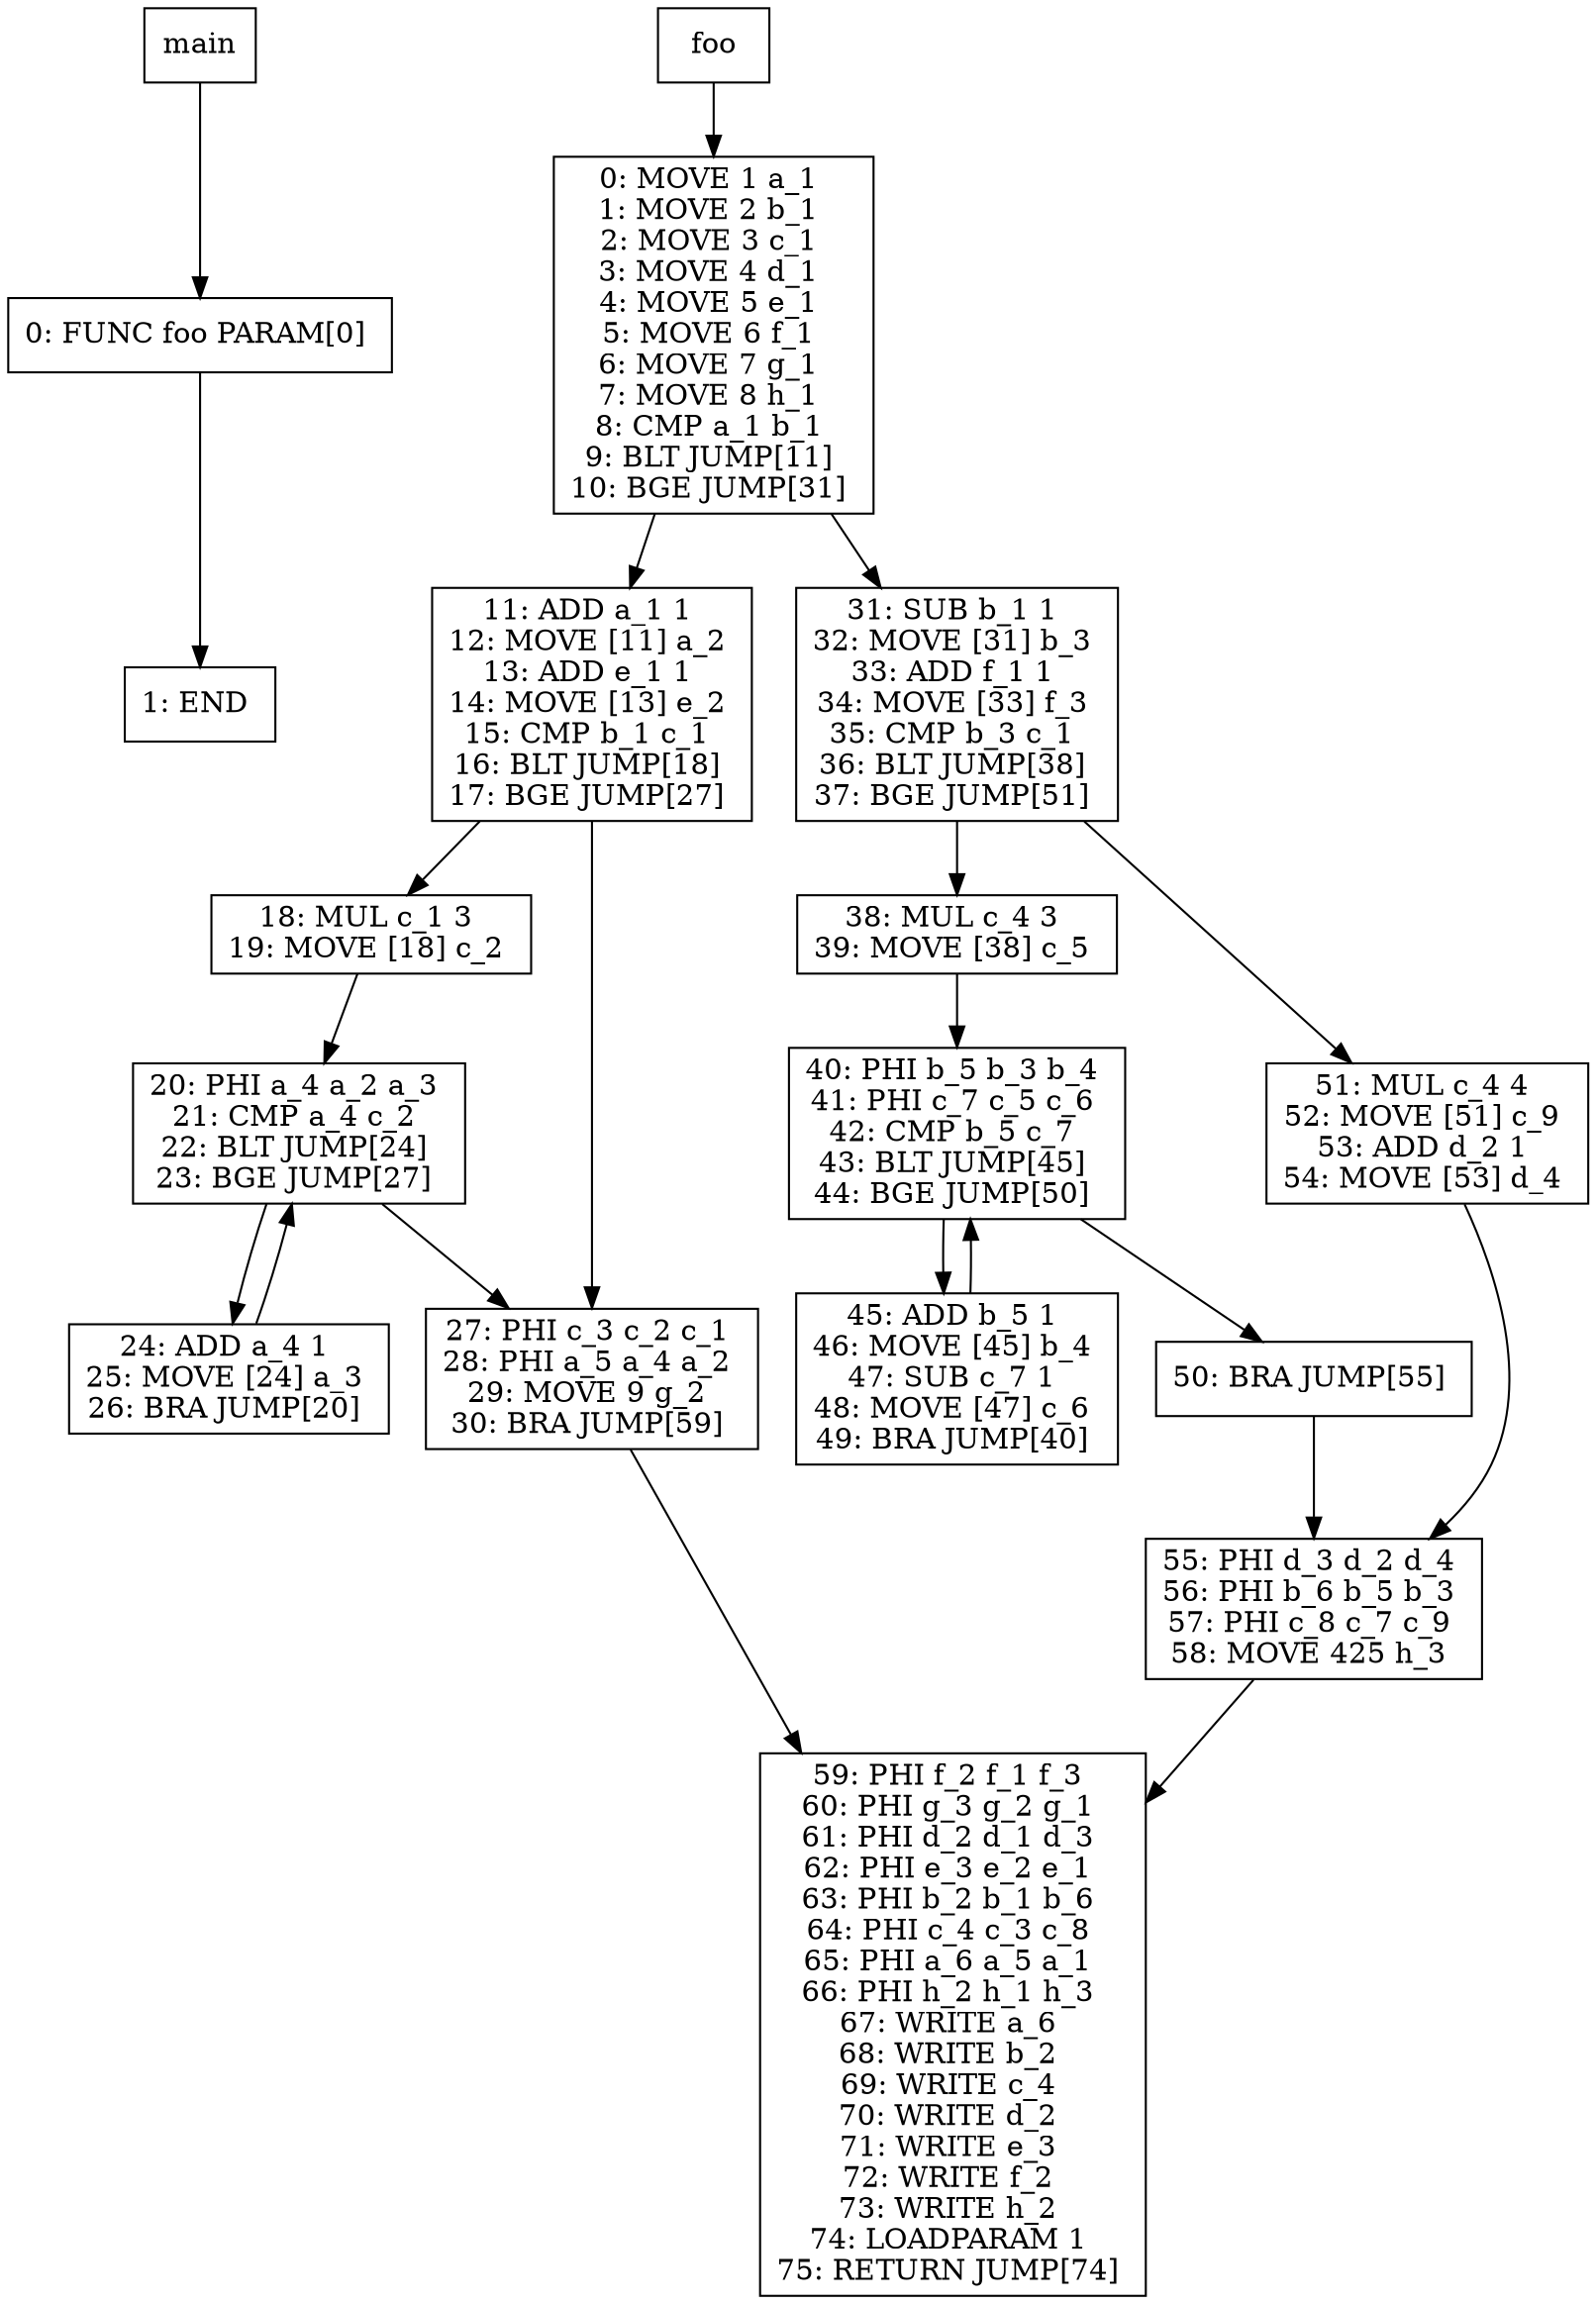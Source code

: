 digraph test013 {
node [shape=box]
1[label="main"]
1 -> 42
42[label="0: FUNC foo PARAM[0] 
"]
42 -> 43
43[label="1: END 
"]
2[label="foo"]
2 -> 4
4[label="0: MOVE 1 a_1 
1: MOVE 2 b_1 
2: MOVE 3 c_1 
3: MOVE 4 d_1 
4: MOVE 5 e_1 
5: MOVE 6 f_1 
6: MOVE 7 g_1 
7: MOVE 8 h_1 
8: CMP a_1 b_1 
9: BLT JUMP[11] 
10: BGE JUMP[31] 
"]
4 -> 14
14[label="11: ADD a_1 1 
12: MOVE [11] a_2 
13: ADD e_1 1 
14: MOVE [13] e_2 
15: CMP b_1 c_1 
16: BLT JUMP[18] 
17: BGE JUMP[27] 
"]
14 -> 18
18[label="18: MUL c_1 3 
19: MOVE [18] c_2 
"]
18 -> 19
19[label="20: PHI a_4 a_2 a_3 
21: CMP a_4 c_2 
22: BLT JUMP[24] 
23: BGE JUMP[27] 
"]
19 -> 21
21[label="24: ADD a_4 1 
25: MOVE [24] a_3 
26: BRA JUMP[20] 
"]
21 -> 19
19 -> 17
17[label="27: PHI c_3 c_2 c_1 
28: PHI a_5 a_4 a_2 
29: MOVE 9 g_2 
30: BRA JUMP[59] 
"]
17 -> 13
13[label="59: PHI f_2 f_1 f_3 
60: PHI g_3 g_2 g_1 
61: PHI d_2 d_1 d_3 
62: PHI e_3 e_2 e_1 
63: PHI b_2 b_1 b_6 
64: PHI c_4 c_3 c_8 
65: PHI a_6 a_5 a_1 
66: PHI h_2 h_1 h_3 
67: WRITE a_6 
68: WRITE b_2 
69: WRITE c_4 
70: WRITE d_2 
71: WRITE e_3 
72: WRITE f_2 
73: WRITE h_2 
74: LOADPARAM 1 
75: RETURN JUMP[74] 
"]
14 -> 17
4 -> 23
23[label="31: SUB b_1 1 
32: MOVE [31] b_3 
33: ADD f_1 1 
34: MOVE [33] f_3 
35: CMP b_3 c_1 
36: BLT JUMP[38] 
37: BGE JUMP[51] 
"]
23 -> 27
27[label="38: MUL c_4 3 
39: MOVE [38] c_5 
"]
27 -> 28
28[label="40: PHI b_5 b_3 b_4 
41: PHI c_7 c_5 c_6 
42: CMP b_5 c_7 
43: BLT JUMP[45] 
44: BGE JUMP[50] 
"]
28 -> 30
30[label="45: ADD b_5 1 
46: MOVE [45] b_4 
47: SUB c_7 1 
48: MOVE [47] c_6 
49: BRA JUMP[40] 
"]
30 -> 28
28 -> 29
29[label="50: BRA JUMP[55] 
"]
29 -> 26
26[label="55: PHI d_3 d_2 d_4 
56: PHI b_6 b_5 b_3 
57: PHI c_8 c_7 c_9 
58: MOVE 425 h_3 
"]
26 -> 13
23 -> 32
32[label="51: MUL c_4 4 
52: MOVE [51] c_9 
53: ADD d_2 1 
54: MOVE [53] d_4 
"]
32 -> 26
}
